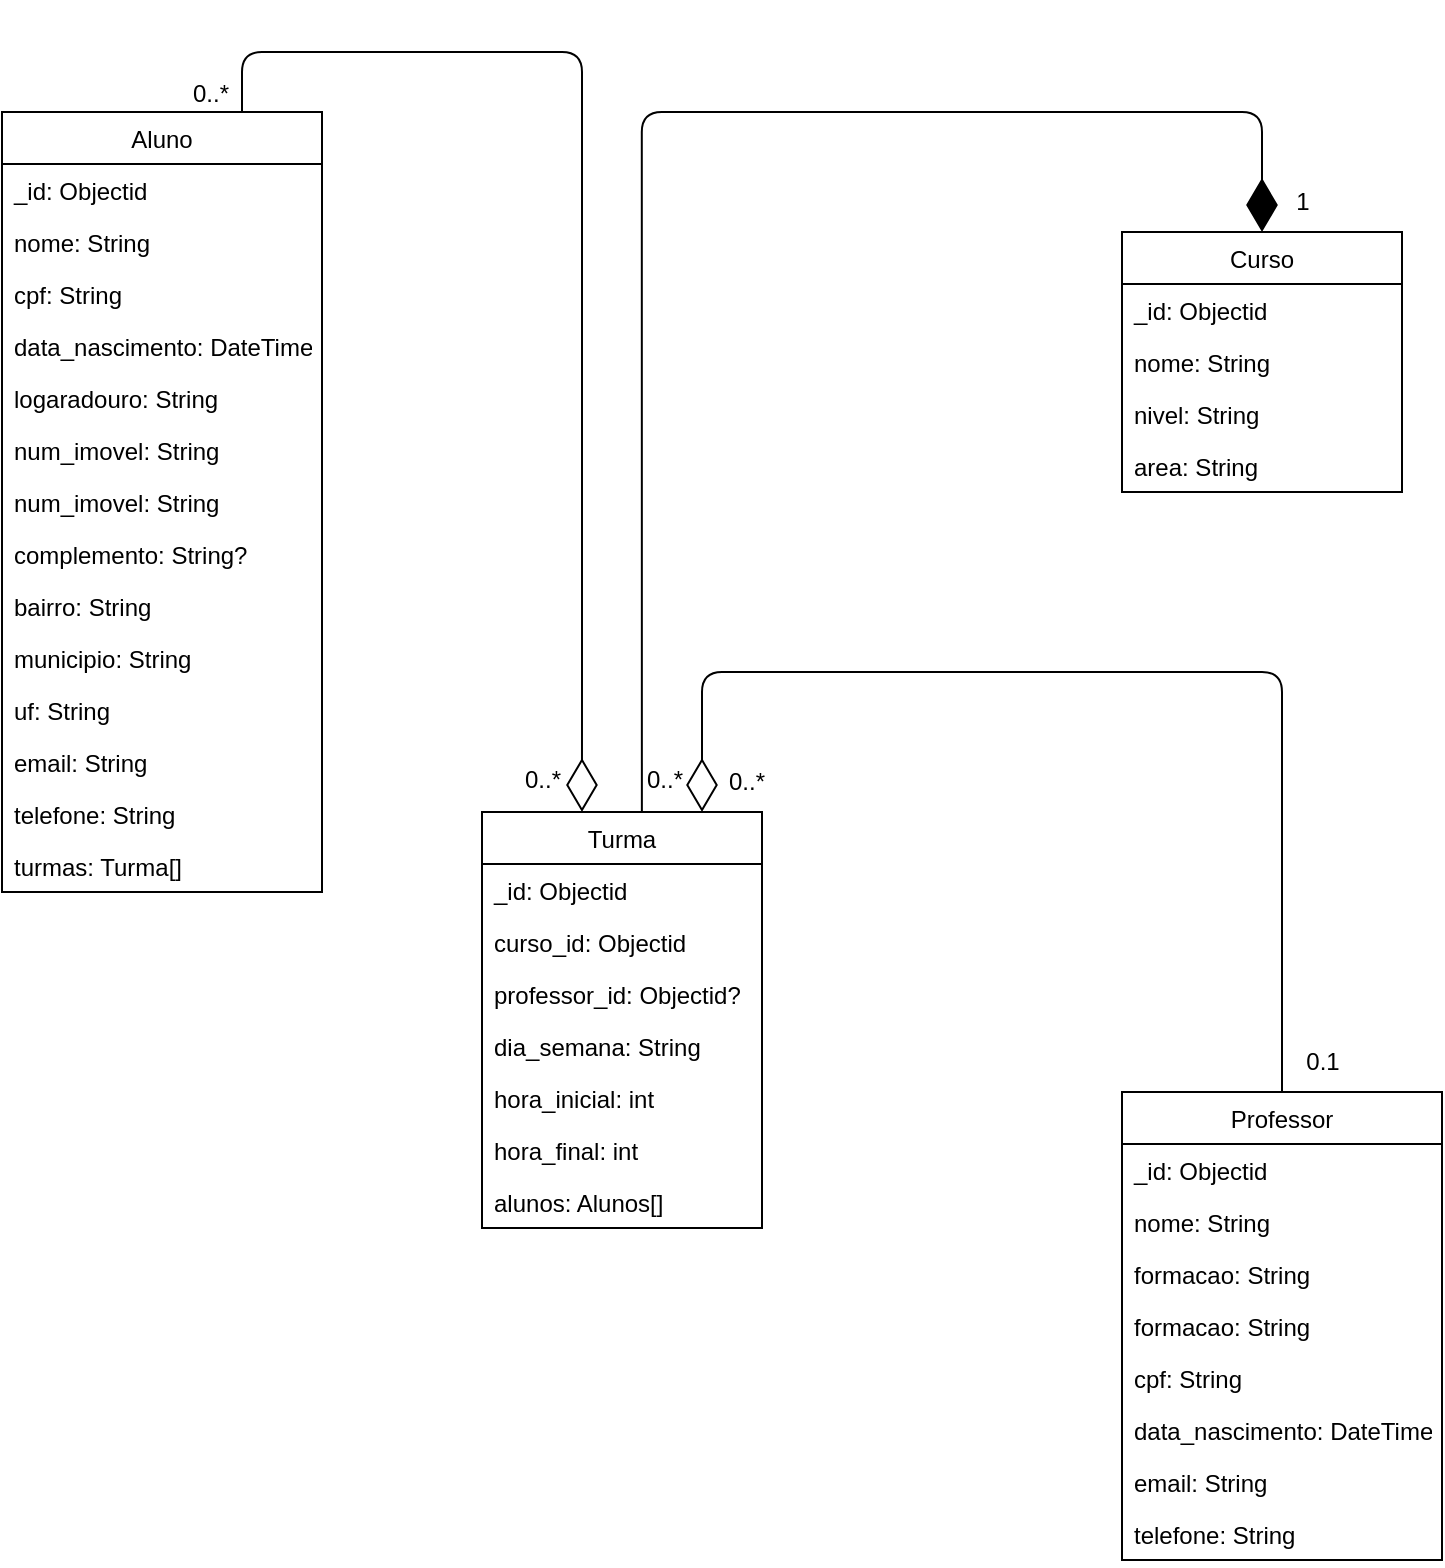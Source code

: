 <mxfile>
    <diagram id="13mMn4bcm4Vy-IukbLHg" name="Página-2">
        <mxGraphModel dx="832" dy="1687" grid="1" gridSize="10" guides="1" tooltips="1" connect="1" arrows="1" fold="1" page="1" pageScale="1" pageWidth="827" pageHeight="1169" math="0" shadow="0">
            <root>
                <mxCell id="0"/>
                <mxCell id="1" parent="0"/>
                <mxCell id="lJcPTYA7ePJ470RU5_wU-1" value="Aluno" style="swimlane;fontStyle=0;childLayout=stackLayout;horizontal=1;startSize=26;fillColor=none;horizontalStack=0;resizeParent=1;resizeParentMax=0;resizeLast=0;collapsible=1;marginBottom=0;" parent="1" vertex="1">
                    <mxGeometry x="80" y="40" width="160" height="390" as="geometry"/>
                </mxCell>
                <mxCell id="lJcPTYA7ePJ470RU5_wU-2" value="_id: Objectid" style="text;strokeColor=none;fillColor=none;align=left;verticalAlign=top;spacingLeft=4;spacingRight=4;overflow=hidden;rotatable=0;points=[[0,0.5],[1,0.5]];portConstraint=eastwest;" parent="lJcPTYA7ePJ470RU5_wU-1" vertex="1">
                    <mxGeometry y="26" width="160" height="26" as="geometry"/>
                </mxCell>
                <mxCell id="lJcPTYA7ePJ470RU5_wU-3" value="nome: String" style="text;strokeColor=none;fillColor=none;align=left;verticalAlign=top;spacingLeft=4;spacingRight=4;overflow=hidden;rotatable=0;points=[[0,0.5],[1,0.5]];portConstraint=eastwest;" parent="lJcPTYA7ePJ470RU5_wU-1" vertex="1">
                    <mxGeometry y="52" width="160" height="26" as="geometry"/>
                </mxCell>
                <mxCell id="lJcPTYA7ePJ470RU5_wU-4" value="cpf: String" style="text;strokeColor=none;fillColor=none;align=left;verticalAlign=top;spacingLeft=4;spacingRight=4;overflow=hidden;rotatable=0;points=[[0,0.5],[1,0.5]];portConstraint=eastwest;" parent="lJcPTYA7ePJ470RU5_wU-1" vertex="1">
                    <mxGeometry y="78" width="160" height="26" as="geometry"/>
                </mxCell>
                <mxCell id="lJcPTYA7ePJ470RU5_wU-13" value="data_nascimento: DateTime" style="text;strokeColor=none;fillColor=none;align=left;verticalAlign=top;spacingLeft=4;spacingRight=4;overflow=hidden;rotatable=0;points=[[0,0.5],[1,0.5]];portConstraint=eastwest;" parent="lJcPTYA7ePJ470RU5_wU-1" vertex="1">
                    <mxGeometry y="104" width="160" height="26" as="geometry"/>
                </mxCell>
                <mxCell id="lJcPTYA7ePJ470RU5_wU-14" value="logaradouro: String" style="text;strokeColor=none;fillColor=none;align=left;verticalAlign=top;spacingLeft=4;spacingRight=4;overflow=hidden;rotatable=0;points=[[0,0.5],[1,0.5]];portConstraint=eastwest;" parent="lJcPTYA7ePJ470RU5_wU-1" vertex="1">
                    <mxGeometry y="130" width="160" height="26" as="geometry"/>
                </mxCell>
                <mxCell id="lJcPTYA7ePJ470RU5_wU-15" value="num_imovel: String" style="text;strokeColor=none;fillColor=none;align=left;verticalAlign=top;spacingLeft=4;spacingRight=4;overflow=hidden;rotatable=0;points=[[0,0.5],[1,0.5]];portConstraint=eastwest;" parent="lJcPTYA7ePJ470RU5_wU-1" vertex="1">
                    <mxGeometry y="156" width="160" height="26" as="geometry"/>
                </mxCell>
                <mxCell id="lJcPTYA7ePJ470RU5_wU-60" value="num_imovel: String" style="text;strokeColor=none;fillColor=none;align=left;verticalAlign=top;spacingLeft=4;spacingRight=4;overflow=hidden;rotatable=0;points=[[0,0.5],[1,0.5]];portConstraint=eastwest;" parent="lJcPTYA7ePJ470RU5_wU-1" vertex="1">
                    <mxGeometry y="182" width="160" height="26" as="geometry"/>
                </mxCell>
                <mxCell id="lJcPTYA7ePJ470RU5_wU-16" value="complemento: String?" style="text;strokeColor=none;fillColor=none;align=left;verticalAlign=top;spacingLeft=4;spacingRight=4;overflow=hidden;rotatable=0;points=[[0,0.5],[1,0.5]];portConstraint=eastwest;" parent="lJcPTYA7ePJ470RU5_wU-1" vertex="1">
                    <mxGeometry y="208" width="160" height="26" as="geometry"/>
                </mxCell>
                <mxCell id="lJcPTYA7ePJ470RU5_wU-25" value="bairro: String" style="text;strokeColor=none;fillColor=none;align=left;verticalAlign=top;spacingLeft=4;spacingRight=4;overflow=hidden;rotatable=0;points=[[0,0.5],[1,0.5]];portConstraint=eastwest;" parent="lJcPTYA7ePJ470RU5_wU-1" vertex="1">
                    <mxGeometry y="234" width="160" height="26" as="geometry"/>
                </mxCell>
                <mxCell id="lJcPTYA7ePJ470RU5_wU-26" value="municipio: String" style="text;strokeColor=none;fillColor=none;align=left;verticalAlign=top;spacingLeft=4;spacingRight=4;overflow=hidden;rotatable=0;points=[[0,0.5],[1,0.5]];portConstraint=eastwest;" parent="lJcPTYA7ePJ470RU5_wU-1" vertex="1">
                    <mxGeometry y="260" width="160" height="26" as="geometry"/>
                </mxCell>
                <mxCell id="lJcPTYA7ePJ470RU5_wU-27" value="uf: String" style="text;strokeColor=none;fillColor=none;align=left;verticalAlign=top;spacingLeft=4;spacingRight=4;overflow=hidden;rotatable=0;points=[[0,0.5],[1,0.5]];portConstraint=eastwest;" parent="lJcPTYA7ePJ470RU5_wU-1" vertex="1">
                    <mxGeometry y="286" width="160" height="26" as="geometry"/>
                </mxCell>
                <mxCell id="lJcPTYA7ePJ470RU5_wU-28" value="email: String" style="text;strokeColor=none;fillColor=none;align=left;verticalAlign=top;spacingLeft=4;spacingRight=4;overflow=hidden;rotatable=0;points=[[0,0.5],[1,0.5]];portConstraint=eastwest;" parent="lJcPTYA7ePJ470RU5_wU-1" vertex="1">
                    <mxGeometry y="312" width="160" height="26" as="geometry"/>
                </mxCell>
                <mxCell id="lJcPTYA7ePJ470RU5_wU-29" value="telefone: String" style="text;strokeColor=none;fillColor=none;align=left;verticalAlign=top;spacingLeft=4;spacingRight=4;overflow=hidden;rotatable=0;points=[[0,0.5],[1,0.5]];portConstraint=eastwest;" parent="lJcPTYA7ePJ470RU5_wU-1" vertex="1">
                    <mxGeometry y="338" width="160" height="26" as="geometry"/>
                </mxCell>
                <mxCell id="RrcglzGv-qNLIVLSTx7A-2" value="turmas: Turma[]" style="text;strokeColor=none;fillColor=none;align=left;verticalAlign=top;spacingLeft=4;spacingRight=4;overflow=hidden;rotatable=0;points=[[0,0.5],[1,0.5]];portConstraint=eastwest;" vertex="1" parent="lJcPTYA7ePJ470RU5_wU-1">
                    <mxGeometry y="364" width="160" height="26" as="geometry"/>
                </mxCell>
                <mxCell id="lJcPTYA7ePJ470RU5_wU-5" value="Curso" style="swimlane;fontStyle=0;childLayout=stackLayout;horizontal=1;startSize=26;fillColor=none;horizontalStack=0;resizeParent=1;resizeParentMax=0;resizeLast=0;collapsible=1;marginBottom=0;" parent="1" vertex="1">
                    <mxGeometry x="640" y="100" width="140" height="130" as="geometry"/>
                </mxCell>
                <mxCell id="lJcPTYA7ePJ470RU5_wU-6" value="_id: Objectid" style="text;strokeColor=none;fillColor=none;align=left;verticalAlign=top;spacingLeft=4;spacingRight=4;overflow=hidden;rotatable=0;points=[[0,0.5],[1,0.5]];portConstraint=eastwest;" parent="lJcPTYA7ePJ470RU5_wU-5" vertex="1">
                    <mxGeometry y="26" width="140" height="26" as="geometry"/>
                </mxCell>
                <mxCell id="lJcPTYA7ePJ470RU5_wU-7" value="nome: String" style="text;strokeColor=none;fillColor=none;align=left;verticalAlign=top;spacingLeft=4;spacingRight=4;overflow=hidden;rotatable=0;points=[[0,0.5],[1,0.5]];portConstraint=eastwest;" parent="lJcPTYA7ePJ470RU5_wU-5" vertex="1">
                    <mxGeometry y="52" width="140" height="26" as="geometry"/>
                </mxCell>
                <mxCell id="lJcPTYA7ePJ470RU5_wU-8" value="nivel: String" style="text;strokeColor=none;fillColor=none;align=left;verticalAlign=top;spacingLeft=4;spacingRight=4;overflow=hidden;rotatable=0;points=[[0,0.5],[1,0.5]];portConstraint=eastwest;" parent="lJcPTYA7ePJ470RU5_wU-5" vertex="1">
                    <mxGeometry y="78" width="140" height="26" as="geometry"/>
                </mxCell>
                <mxCell id="lJcPTYA7ePJ470RU5_wU-47" value="area: String" style="text;strokeColor=none;fillColor=none;align=left;verticalAlign=top;spacingLeft=4;spacingRight=4;overflow=hidden;rotatable=0;points=[[0,0.5],[1,0.5]];portConstraint=eastwest;" parent="lJcPTYA7ePJ470RU5_wU-5" vertex="1">
                    <mxGeometry y="104" width="140" height="26" as="geometry"/>
                </mxCell>
                <mxCell id="lJcPTYA7ePJ470RU5_wU-9" value="Professor" style="swimlane;fontStyle=0;childLayout=stackLayout;horizontal=1;startSize=26;fillColor=none;horizontalStack=0;resizeParent=1;resizeParentMax=0;resizeLast=0;collapsible=1;marginBottom=0;" parent="1" vertex="1">
                    <mxGeometry x="640" y="530" width="160" height="234" as="geometry"/>
                </mxCell>
                <mxCell id="lJcPTYA7ePJ470RU5_wU-10" value="_id: Objectid" style="text;strokeColor=none;fillColor=none;align=left;verticalAlign=top;spacingLeft=4;spacingRight=4;overflow=hidden;rotatable=0;points=[[0,0.5],[1,0.5]];portConstraint=eastwest;" parent="lJcPTYA7ePJ470RU5_wU-9" vertex="1">
                    <mxGeometry y="26" width="160" height="26" as="geometry"/>
                </mxCell>
                <mxCell id="lJcPTYA7ePJ470RU5_wU-11" value="nome: String" style="text;strokeColor=none;fillColor=none;align=left;verticalAlign=top;spacingLeft=4;spacingRight=4;overflow=hidden;rotatable=0;points=[[0,0.5],[1,0.5]];portConstraint=eastwest;" parent="lJcPTYA7ePJ470RU5_wU-9" vertex="1">
                    <mxGeometry y="52" width="160" height="26" as="geometry"/>
                </mxCell>
                <mxCell id="lJcPTYA7ePJ470RU5_wU-12" value="formacao: String" style="text;strokeColor=none;fillColor=none;align=left;verticalAlign=top;spacingLeft=4;spacingRight=4;overflow=hidden;rotatable=0;points=[[0,0.5],[1,0.5]];portConstraint=eastwest;" parent="lJcPTYA7ePJ470RU5_wU-9" vertex="1">
                    <mxGeometry y="78" width="160" height="26" as="geometry"/>
                </mxCell>
                <mxCell id="lJcPTYA7ePJ470RU5_wU-34" value="formacao: String" style="text;strokeColor=none;fillColor=none;align=left;verticalAlign=top;spacingLeft=4;spacingRight=4;overflow=hidden;rotatable=0;points=[[0,0.5],[1,0.5]];portConstraint=eastwest;" parent="lJcPTYA7ePJ470RU5_wU-9" vertex="1">
                    <mxGeometry y="104" width="160" height="26" as="geometry"/>
                </mxCell>
                <mxCell id="lJcPTYA7ePJ470RU5_wU-30" value="cpf: String" style="text;strokeColor=none;fillColor=none;align=left;verticalAlign=top;spacingLeft=4;spacingRight=4;overflow=hidden;rotatable=0;points=[[0,0.5],[1,0.5]];portConstraint=eastwest;" parent="lJcPTYA7ePJ470RU5_wU-9" vertex="1">
                    <mxGeometry y="130" width="160" height="26" as="geometry"/>
                </mxCell>
                <mxCell id="lJcPTYA7ePJ470RU5_wU-31" value="data_nascimento: DateTime" style="text;strokeColor=none;fillColor=none;align=left;verticalAlign=top;spacingLeft=4;spacingRight=4;overflow=hidden;rotatable=0;points=[[0,0.5],[1,0.5]];portConstraint=eastwest;" parent="lJcPTYA7ePJ470RU5_wU-9" vertex="1">
                    <mxGeometry y="156" width="160" height="26" as="geometry"/>
                </mxCell>
                <mxCell id="lJcPTYA7ePJ470RU5_wU-32" value="email: String" style="text;strokeColor=none;fillColor=none;align=left;verticalAlign=top;spacingLeft=4;spacingRight=4;overflow=hidden;rotatable=0;points=[[0,0.5],[1,0.5]];portConstraint=eastwest;" parent="lJcPTYA7ePJ470RU5_wU-9" vertex="1">
                    <mxGeometry y="182" width="160" height="26" as="geometry"/>
                </mxCell>
                <mxCell id="lJcPTYA7ePJ470RU5_wU-33" value="telefone: String" style="text;strokeColor=none;fillColor=none;align=left;verticalAlign=top;spacingLeft=4;spacingRight=4;overflow=hidden;rotatable=0;points=[[0,0.5],[1,0.5]];portConstraint=eastwest;" parent="lJcPTYA7ePJ470RU5_wU-9" vertex="1">
                    <mxGeometry y="208" width="160" height="26" as="geometry"/>
                </mxCell>
                <mxCell id="lJcPTYA7ePJ470RU5_wU-43" value="Turma" style="swimlane;fontStyle=0;childLayout=stackLayout;horizontal=1;startSize=26;fillColor=none;horizontalStack=0;resizeParent=1;resizeParentMax=0;resizeLast=0;collapsible=1;marginBottom=0;" parent="1" vertex="1">
                    <mxGeometry x="320" y="390" width="140" height="208" as="geometry"/>
                </mxCell>
                <mxCell id="lJcPTYA7ePJ470RU5_wU-44" value="_id: Objectid" style="text;strokeColor=none;fillColor=none;align=left;verticalAlign=top;spacingLeft=4;spacingRight=4;overflow=hidden;rotatable=0;points=[[0,0.5],[1,0.5]];portConstraint=eastwest;" parent="lJcPTYA7ePJ470RU5_wU-43" vertex="1">
                    <mxGeometry y="26" width="140" height="26" as="geometry"/>
                </mxCell>
                <mxCell id="RrcglzGv-qNLIVLSTx7A-4" value="curso_id: Objectid" style="text;strokeColor=none;fillColor=none;align=left;verticalAlign=top;spacingLeft=4;spacingRight=4;overflow=hidden;rotatable=0;points=[[0,0.5],[1,0.5]];portConstraint=eastwest;" vertex="1" parent="lJcPTYA7ePJ470RU5_wU-43">
                    <mxGeometry y="52" width="140" height="26" as="geometry"/>
                </mxCell>
                <mxCell id="RrcglzGv-qNLIVLSTx7A-6" value="professor_id: Objectid?" style="text;strokeColor=none;fillColor=none;align=left;verticalAlign=top;spacingLeft=4;spacingRight=4;overflow=hidden;rotatable=0;points=[[0,0.5],[1,0.5]];portConstraint=eastwest;" vertex="1" parent="lJcPTYA7ePJ470RU5_wU-43">
                    <mxGeometry y="78" width="140" height="26" as="geometry"/>
                </mxCell>
                <mxCell id="lJcPTYA7ePJ470RU5_wU-45" value="dia_semana: String" style="text;strokeColor=none;fillColor=none;align=left;verticalAlign=top;spacingLeft=4;spacingRight=4;overflow=hidden;rotatable=0;points=[[0,0.5],[1,0.5]];portConstraint=eastwest;" parent="lJcPTYA7ePJ470RU5_wU-43" vertex="1">
                    <mxGeometry y="104" width="140" height="26" as="geometry"/>
                </mxCell>
                <mxCell id="lJcPTYA7ePJ470RU5_wU-46" value="hora_inicial: int" style="text;strokeColor=none;fillColor=none;align=left;verticalAlign=top;spacingLeft=4;spacingRight=4;overflow=hidden;rotatable=0;points=[[0,0.5],[1,0.5]];portConstraint=eastwest;" parent="lJcPTYA7ePJ470RU5_wU-43" vertex="1">
                    <mxGeometry y="130" width="140" height="26" as="geometry"/>
                </mxCell>
                <mxCell id="lJcPTYA7ePJ470RU5_wU-48" value="hora_final: int" style="text;strokeColor=none;fillColor=none;align=left;verticalAlign=top;spacingLeft=4;spacingRight=4;overflow=hidden;rotatable=0;points=[[0,0.5],[1,0.5]];portConstraint=eastwest;" parent="lJcPTYA7ePJ470RU5_wU-43" vertex="1">
                    <mxGeometry y="156" width="140" height="26" as="geometry"/>
                </mxCell>
                <mxCell id="RrcglzGv-qNLIVLSTx7A-5" value="alunos: Alunos[]" style="text;strokeColor=none;fillColor=none;align=left;verticalAlign=top;spacingLeft=4;spacingRight=4;overflow=hidden;rotatable=0;points=[[0,0.5],[1,0.5]];portConstraint=eastwest;" vertex="1" parent="lJcPTYA7ePJ470RU5_wU-43">
                    <mxGeometry y="182" width="140" height="26" as="geometry"/>
                </mxCell>
                <mxCell id="lJcPTYA7ePJ470RU5_wU-54" value="" style="endArrow=diamondThin;endFill=1;endSize=24;html=1;shadow=0;edgeStyle=orthogonalEdgeStyle;entryX=0.5;entryY=0;entryDx=0;entryDy=0;exitX=0.571;exitY=0;exitDx=0;exitDy=0;exitPerimeter=0;" parent="1" source="lJcPTYA7ePJ470RU5_wU-43" target="lJcPTYA7ePJ470RU5_wU-5" edge="1">
                    <mxGeometry width="160" relative="1" as="geometry">
                        <mxPoint x="430" y="240" as="sourcePoint"/>
                        <mxPoint x="620" y="40" as="targetPoint"/>
                        <Array as="points">
                            <mxPoint x="400" y="40"/>
                            <mxPoint x="710" y="40"/>
                        </Array>
                    </mxGeometry>
                </mxCell>
                <mxCell id="lJcPTYA7ePJ470RU5_wU-55" value="" style="endArrow=diamondThin;endFill=0;endSize=24;html=1;shadow=0;edgeStyle=orthogonalEdgeStyle;entryX=0.357;entryY=0;entryDx=0;entryDy=0;entryPerimeter=0;exitX=0.75;exitY=0;exitDx=0;exitDy=0;" parent="1" source="lJcPTYA7ePJ470RU5_wU-1" target="lJcPTYA7ePJ470RU5_wU-43" edge="1">
                    <mxGeometry width="160" relative="1" as="geometry">
                        <mxPoint x="200" y="10" as="sourcePoint"/>
                        <mxPoint x="410" y="100" as="targetPoint"/>
                        <Array as="points">
                            <mxPoint x="200" y="10"/>
                            <mxPoint x="370" y="10"/>
                            <mxPoint x="370" y="330"/>
                        </Array>
                    </mxGeometry>
                </mxCell>
                <mxCell id="lJcPTYA7ePJ470RU5_wU-56" value="0..*" style="text;html=1;align=center;verticalAlign=middle;resizable=0;points=[];autosize=1;strokeColor=none;fillColor=none;" parent="1" vertex="1">
                    <mxGeometry x="432" y="360" width="40" height="30" as="geometry"/>
                </mxCell>
                <mxCell id="lJcPTYA7ePJ470RU5_wU-58" value="0..*" style="text;html=1;align=center;verticalAlign=middle;resizable=0;points=[];autosize=1;strokeColor=none;fillColor=none;" parent="1" vertex="1">
                    <mxGeometry x="391" y="359" width="40" height="30" as="geometry"/>
                </mxCell>
                <mxCell id="lJcPTYA7ePJ470RU5_wU-59" value="0..*" style="text;html=1;align=center;verticalAlign=middle;resizable=0;points=[];autosize=1;strokeColor=none;fillColor=none;" parent="1" vertex="1">
                    <mxGeometry x="164" y="16" width="40" height="30" as="geometry"/>
                </mxCell>
                <mxCell id="RrcglzGv-qNLIVLSTx7A-1" value="0..*" style="text;html=1;align=center;verticalAlign=middle;resizable=0;points=[];autosize=1;strokeColor=none;fillColor=none;" vertex="1" parent="1">
                    <mxGeometry x="330" y="359" width="40" height="30" as="geometry"/>
                </mxCell>
                <mxCell id="RrcglzGv-qNLIVLSTx7A-7" value="" style="endArrow=diamondThin;endFill=0;endSize=24;html=1;edgeStyle=orthogonalEdgeStyle;exitX=0.5;exitY=0;exitDx=0;exitDy=0;" edge="1" parent="1" source="lJcPTYA7ePJ470RU5_wU-9" target="lJcPTYA7ePJ470RU5_wU-43">
                    <mxGeometry width="160" relative="1" as="geometry">
                        <mxPoint x="630" y="450" as="sourcePoint"/>
                        <mxPoint x="430" y="360" as="targetPoint"/>
                        <Array as="points">
                            <mxPoint x="720" y="320"/>
                            <mxPoint x="430" y="320"/>
                        </Array>
                    </mxGeometry>
                </mxCell>
                <mxCell id="RrcglzGv-qNLIVLSTx7A-8" value="0.1" style="text;html=1;align=center;verticalAlign=middle;resizable=0;points=[];autosize=1;strokeColor=none;fillColor=none;" vertex="1" parent="1">
                    <mxGeometry x="720" y="500" width="40" height="30" as="geometry"/>
                </mxCell>
                <mxCell id="RrcglzGv-qNLIVLSTx7A-9" value="1" style="text;html=1;align=center;verticalAlign=middle;resizable=0;points=[];autosize=1;strokeColor=none;fillColor=none;" vertex="1" parent="1">
                    <mxGeometry x="715" y="70" width="30" height="30" as="geometry"/>
                </mxCell>
            </root>
        </mxGraphModel>
    </diagram>
</mxfile>